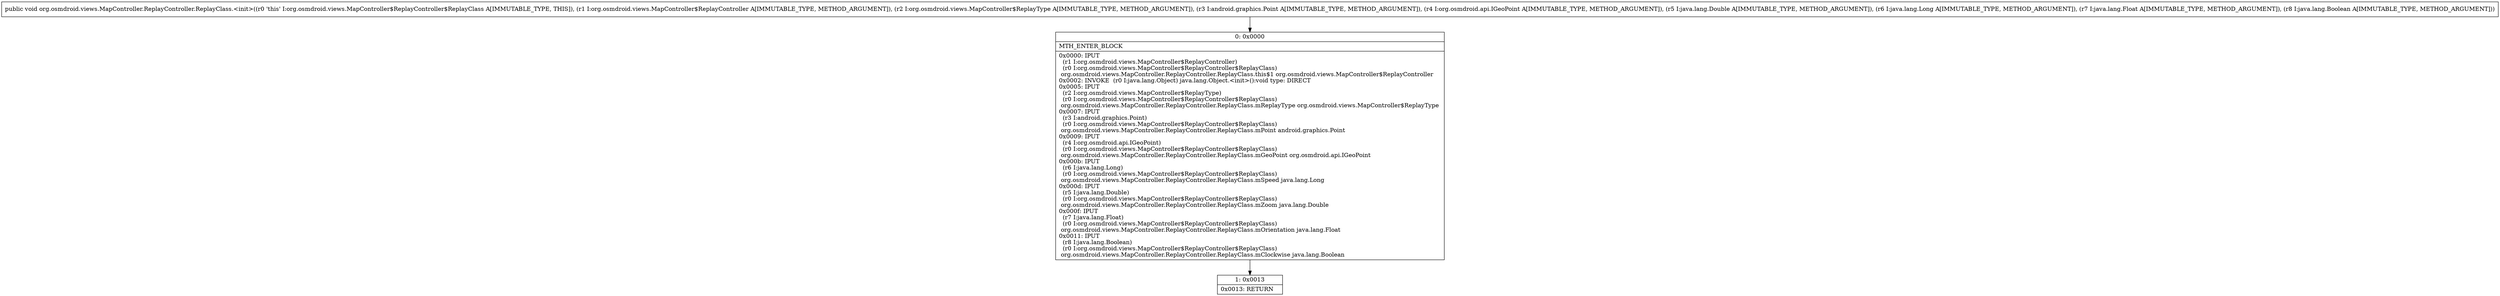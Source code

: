 digraph "CFG fororg.osmdroid.views.MapController.ReplayController.ReplayClass.\<init\>(Lorg\/osmdroid\/views\/MapController$ReplayController;Lorg\/osmdroid\/views\/MapController$ReplayType;Landroid\/graphics\/Point;Lorg\/osmdroid\/api\/IGeoPoint;Ljava\/lang\/Double;Ljava\/lang\/Long;Ljava\/lang\/Float;Ljava\/lang\/Boolean;)V" {
Node_0 [shape=record,label="{0\:\ 0x0000|MTH_ENTER_BLOCK\l|0x0000: IPUT  \l  (r1 I:org.osmdroid.views.MapController$ReplayController)\l  (r0 I:org.osmdroid.views.MapController$ReplayController$ReplayClass)\l org.osmdroid.views.MapController.ReplayController.ReplayClass.this$1 org.osmdroid.views.MapController$ReplayController \l0x0002: INVOKE  (r0 I:java.lang.Object) java.lang.Object.\<init\>():void type: DIRECT \l0x0005: IPUT  \l  (r2 I:org.osmdroid.views.MapController$ReplayType)\l  (r0 I:org.osmdroid.views.MapController$ReplayController$ReplayClass)\l org.osmdroid.views.MapController.ReplayController.ReplayClass.mReplayType org.osmdroid.views.MapController$ReplayType \l0x0007: IPUT  \l  (r3 I:android.graphics.Point)\l  (r0 I:org.osmdroid.views.MapController$ReplayController$ReplayClass)\l org.osmdroid.views.MapController.ReplayController.ReplayClass.mPoint android.graphics.Point \l0x0009: IPUT  \l  (r4 I:org.osmdroid.api.IGeoPoint)\l  (r0 I:org.osmdroid.views.MapController$ReplayController$ReplayClass)\l org.osmdroid.views.MapController.ReplayController.ReplayClass.mGeoPoint org.osmdroid.api.IGeoPoint \l0x000b: IPUT  \l  (r6 I:java.lang.Long)\l  (r0 I:org.osmdroid.views.MapController$ReplayController$ReplayClass)\l org.osmdroid.views.MapController.ReplayController.ReplayClass.mSpeed java.lang.Long \l0x000d: IPUT  \l  (r5 I:java.lang.Double)\l  (r0 I:org.osmdroid.views.MapController$ReplayController$ReplayClass)\l org.osmdroid.views.MapController.ReplayController.ReplayClass.mZoom java.lang.Double \l0x000f: IPUT  \l  (r7 I:java.lang.Float)\l  (r0 I:org.osmdroid.views.MapController$ReplayController$ReplayClass)\l org.osmdroid.views.MapController.ReplayController.ReplayClass.mOrientation java.lang.Float \l0x0011: IPUT  \l  (r8 I:java.lang.Boolean)\l  (r0 I:org.osmdroid.views.MapController$ReplayController$ReplayClass)\l org.osmdroid.views.MapController.ReplayController.ReplayClass.mClockwise java.lang.Boolean \l}"];
Node_1 [shape=record,label="{1\:\ 0x0013|0x0013: RETURN   \l}"];
MethodNode[shape=record,label="{public void org.osmdroid.views.MapController.ReplayController.ReplayClass.\<init\>((r0 'this' I:org.osmdroid.views.MapController$ReplayController$ReplayClass A[IMMUTABLE_TYPE, THIS]), (r1 I:org.osmdroid.views.MapController$ReplayController A[IMMUTABLE_TYPE, METHOD_ARGUMENT]), (r2 I:org.osmdroid.views.MapController$ReplayType A[IMMUTABLE_TYPE, METHOD_ARGUMENT]), (r3 I:android.graphics.Point A[IMMUTABLE_TYPE, METHOD_ARGUMENT]), (r4 I:org.osmdroid.api.IGeoPoint A[IMMUTABLE_TYPE, METHOD_ARGUMENT]), (r5 I:java.lang.Double A[IMMUTABLE_TYPE, METHOD_ARGUMENT]), (r6 I:java.lang.Long A[IMMUTABLE_TYPE, METHOD_ARGUMENT]), (r7 I:java.lang.Float A[IMMUTABLE_TYPE, METHOD_ARGUMENT]), (r8 I:java.lang.Boolean A[IMMUTABLE_TYPE, METHOD_ARGUMENT])) }"];
MethodNode -> Node_0;
Node_0 -> Node_1;
}

